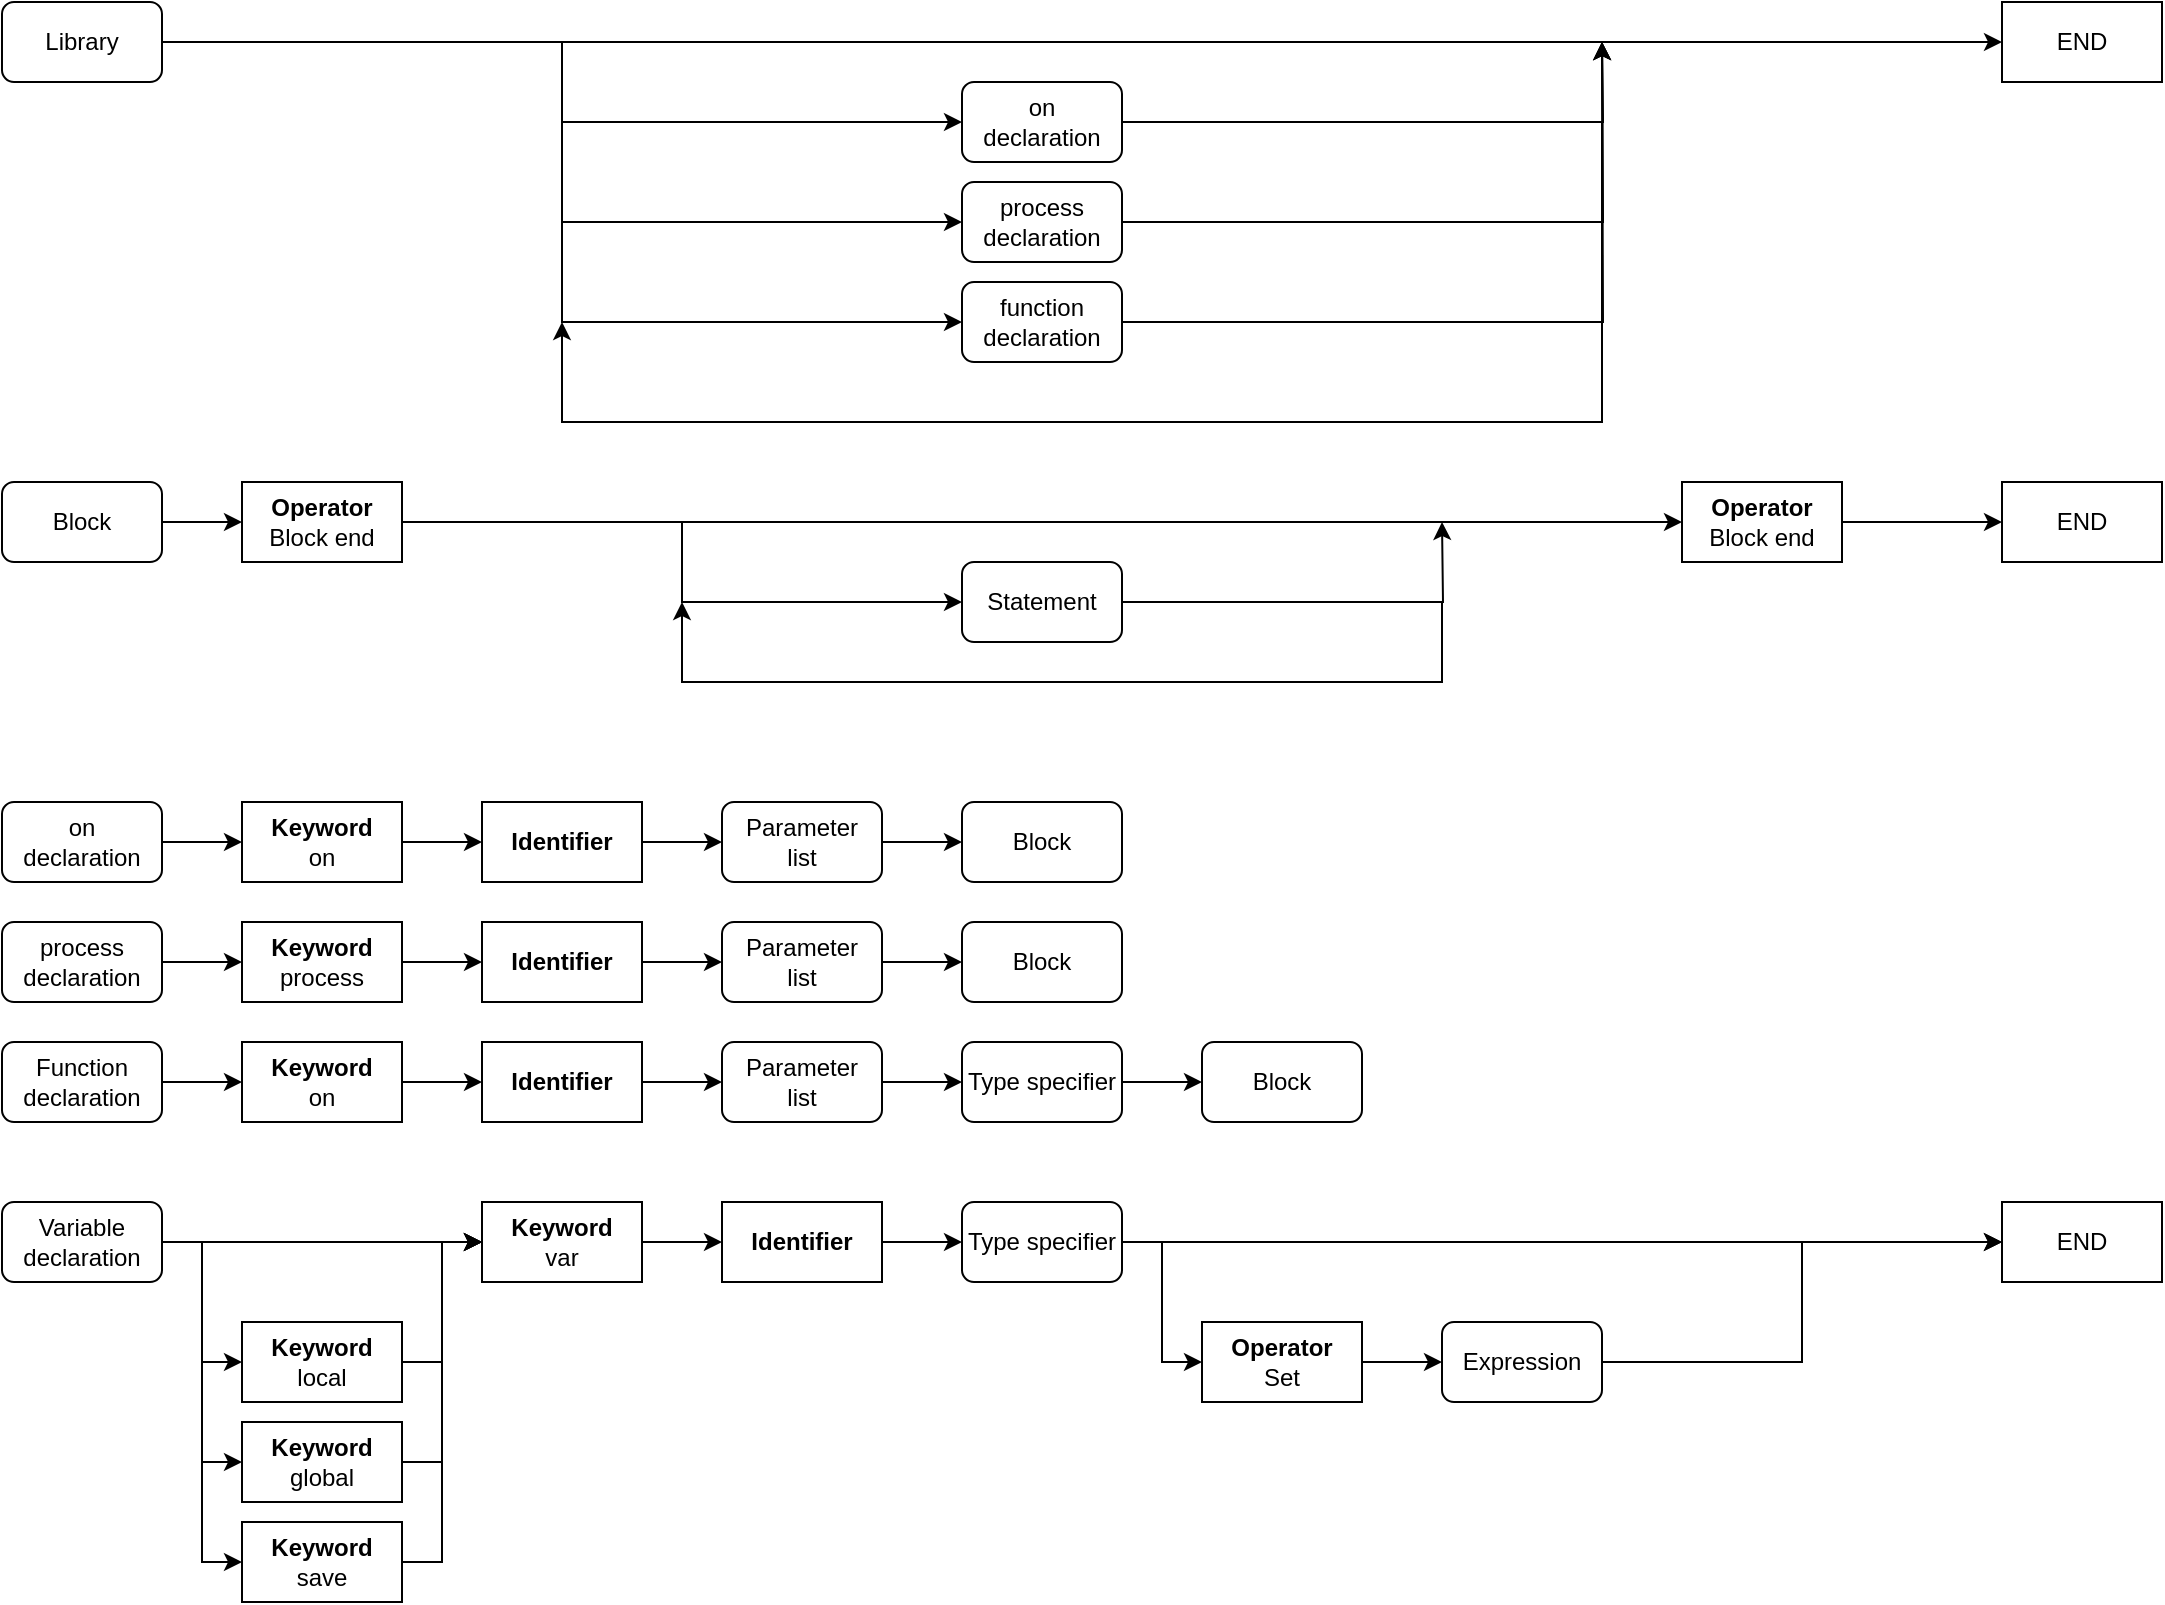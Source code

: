 <mxfile version="14.5.6" type="github"><diagram id="WaGZ0EOCiviU_eJ5AUI1" name="Page-1"><mxGraphModel dx="1231" dy="707" grid="1" gridSize="10" guides="1" tooltips="1" connect="1" arrows="1" fold="1" page="1" pageScale="1" pageWidth="1169" pageHeight="827" math="0" shadow="0"><root><mxCell id="0"/><mxCell id="1" parent="0"/><mxCell id="sH1_CeJIT8sASiw-qS2--2" style="edgeStyle=orthogonalEdgeStyle;rounded=0;orthogonalLoop=1;jettySize=auto;html=1;entryX=0;entryY=0.5;entryDx=0;entryDy=0;" edge="1" parent="1" source="sH1_CeJIT8sASiw-qS2--1" target="sH1_CeJIT8sASiw-qS2--4"><mxGeometry relative="1" as="geometry"><mxPoint x="850" y="60" as="targetPoint"/><Array as="points"><mxPoint x="350" y="60"/><mxPoint x="350" y="60"/></Array></mxGeometry></mxCell><mxCell id="sH1_CeJIT8sASiw-qS2--8" style="edgeStyle=orthogonalEdgeStyle;rounded=0;orthogonalLoop=1;jettySize=auto;html=1;entryX=0;entryY=0.5;entryDx=0;entryDy=0;" edge="1" parent="1" source="sH1_CeJIT8sASiw-qS2--1" target="sH1_CeJIT8sASiw-qS2--6"><mxGeometry relative="1" as="geometry"><Array as="points"><mxPoint x="320" y="60"/><mxPoint x="320" y="100"/></Array></mxGeometry></mxCell><mxCell id="sH1_CeJIT8sASiw-qS2--11" style="edgeStyle=orthogonalEdgeStyle;rounded=0;orthogonalLoop=1;jettySize=auto;html=1;entryX=0;entryY=0.5;entryDx=0;entryDy=0;" edge="1" parent="1" source="sH1_CeJIT8sASiw-qS2--1" target="sH1_CeJIT8sASiw-qS2--10"><mxGeometry relative="1" as="geometry"><Array as="points"><mxPoint x="320" y="60"/><mxPoint x="320" y="150"/></Array></mxGeometry></mxCell><mxCell id="sH1_CeJIT8sASiw-qS2--15" style="edgeStyle=orthogonalEdgeStyle;rounded=0;orthogonalLoop=1;jettySize=auto;html=1;entryX=0;entryY=0.5;entryDx=0;entryDy=0;" edge="1" parent="1" source="sH1_CeJIT8sASiw-qS2--1" target="sH1_CeJIT8sASiw-qS2--14"><mxGeometry relative="1" as="geometry"/></mxCell><mxCell id="sH1_CeJIT8sASiw-qS2--1" value="Library" style="rounded=1;whiteSpace=wrap;html=1;" vertex="1" parent="1"><mxGeometry x="40" y="40" width="80" height="40" as="geometry"/></mxCell><mxCell id="sH1_CeJIT8sASiw-qS2--4" value="END" style="rounded=0;whiteSpace=wrap;html=1;" vertex="1" parent="1"><mxGeometry x="1040" y="40" width="80" height="40" as="geometry"/></mxCell><mxCell id="sH1_CeJIT8sASiw-qS2--9" style="edgeStyle=orthogonalEdgeStyle;rounded=0;orthogonalLoop=1;jettySize=auto;html=1;" edge="1" parent="1" source="sH1_CeJIT8sASiw-qS2--6"><mxGeometry relative="1" as="geometry"><mxPoint x="840" y="60" as="targetPoint"/></mxGeometry></mxCell><mxCell id="sH1_CeJIT8sASiw-qS2--30" style="edgeStyle=orthogonalEdgeStyle;rounded=0;orthogonalLoop=1;jettySize=auto;html=1;" edge="1" parent="1" source="sH1_CeJIT8sASiw-qS2--6"><mxGeometry relative="1" as="geometry"><mxPoint x="320" y="200" as="targetPoint"/><Array as="points"><mxPoint x="840" y="100"/><mxPoint x="840" y="250"/></Array></mxGeometry></mxCell><mxCell id="sH1_CeJIT8sASiw-qS2--6" value="on&lt;br&gt;declaration" style="rounded=1;whiteSpace=wrap;html=1;" vertex="1" parent="1"><mxGeometry x="520" y="80" width="80" height="40" as="geometry"/></mxCell><mxCell id="sH1_CeJIT8sASiw-qS2--12" style="edgeStyle=orthogonalEdgeStyle;rounded=0;orthogonalLoop=1;jettySize=auto;html=1;" edge="1" parent="1" source="sH1_CeJIT8sASiw-qS2--10"><mxGeometry relative="1" as="geometry"><mxPoint x="840" y="60" as="targetPoint"/></mxGeometry></mxCell><mxCell id="sH1_CeJIT8sASiw-qS2--10" value="process&lt;br&gt;declaration" style="rounded=1;whiteSpace=wrap;html=1;" vertex="1" parent="1"><mxGeometry x="520" y="130" width="80" height="40" as="geometry"/></mxCell><mxCell id="sH1_CeJIT8sASiw-qS2--16" style="edgeStyle=orthogonalEdgeStyle;rounded=0;orthogonalLoop=1;jettySize=auto;html=1;" edge="1" parent="1" source="sH1_CeJIT8sASiw-qS2--14"><mxGeometry relative="1" as="geometry"><mxPoint x="840" y="60" as="targetPoint"/></mxGeometry></mxCell><mxCell id="sH1_CeJIT8sASiw-qS2--14" value="function&lt;br&gt;declaration" style="rounded=1;whiteSpace=wrap;html=1;" vertex="1" parent="1"><mxGeometry x="520" y="180" width="80" height="40" as="geometry"/></mxCell><mxCell id="sH1_CeJIT8sASiw-qS2--24" style="edgeStyle=orthogonalEdgeStyle;rounded=0;orthogonalLoop=1;jettySize=auto;html=1;entryX=0;entryY=0.5;entryDx=0;entryDy=0;" edge="1" parent="1" source="sH1_CeJIT8sASiw-qS2--20" target="sH1_CeJIT8sASiw-qS2--23"><mxGeometry relative="1" as="geometry"/></mxCell><mxCell id="sH1_CeJIT8sASiw-qS2--20" value="Block" style="rounded=1;whiteSpace=wrap;html=1;" vertex="1" parent="1"><mxGeometry x="40" y="280" width="80" height="40" as="geometry"/></mxCell><mxCell id="sH1_CeJIT8sASiw-qS2--84" style="edgeStyle=orthogonalEdgeStyle;rounded=0;orthogonalLoop=1;jettySize=auto;html=1;" edge="1" parent="1" source="sH1_CeJIT8sASiw-qS2--22"><mxGeometry relative="1" as="geometry"><mxPoint x="1040" y="300" as="targetPoint"/></mxGeometry></mxCell><mxCell id="sH1_CeJIT8sASiw-qS2--22" value="&lt;b&gt;Operator&lt;br&gt;&lt;/b&gt;Block end&lt;br&gt;&lt;b&gt;&lt;/b&gt;" style="rounded=0;whiteSpace=wrap;html=1;" vertex="1" parent="1"><mxGeometry x="880" y="280" width="80" height="40" as="geometry"/></mxCell><mxCell id="sH1_CeJIT8sASiw-qS2--25" style="edgeStyle=orthogonalEdgeStyle;rounded=0;orthogonalLoop=1;jettySize=auto;html=1;entryX=0;entryY=0.5;entryDx=0;entryDy=0;" edge="1" parent="1" source="sH1_CeJIT8sASiw-qS2--23" target="sH1_CeJIT8sASiw-qS2--22"><mxGeometry relative="1" as="geometry"/></mxCell><mxCell id="sH1_CeJIT8sASiw-qS2--27" style="edgeStyle=orthogonalEdgeStyle;rounded=0;orthogonalLoop=1;jettySize=auto;html=1;entryX=0;entryY=0.5;entryDx=0;entryDy=0;" edge="1" parent="1" source="sH1_CeJIT8sASiw-qS2--23" target="sH1_CeJIT8sASiw-qS2--26"><mxGeometry relative="1" as="geometry"/></mxCell><mxCell id="sH1_CeJIT8sASiw-qS2--23" value="&lt;b&gt;Operator&lt;br&gt;&lt;/b&gt;Block end" style="rounded=0;whiteSpace=wrap;html=1;" vertex="1" parent="1"><mxGeometry x="160" y="280" width="80" height="40" as="geometry"/></mxCell><mxCell id="sH1_CeJIT8sASiw-qS2--31" style="edgeStyle=orthogonalEdgeStyle;rounded=0;orthogonalLoop=1;jettySize=auto;html=1;" edge="1" parent="1" source="sH1_CeJIT8sASiw-qS2--26"><mxGeometry relative="1" as="geometry"><mxPoint x="760.0" y="300" as="targetPoint"/></mxGeometry></mxCell><mxCell id="sH1_CeJIT8sASiw-qS2--32" style="edgeStyle=orthogonalEdgeStyle;rounded=0;orthogonalLoop=1;jettySize=auto;html=1;" edge="1" parent="1" source="sH1_CeJIT8sASiw-qS2--26"><mxGeometry relative="1" as="geometry"><mxPoint x="380" y="340" as="targetPoint"/><Array as="points"><mxPoint x="760" y="340"/><mxPoint x="760" y="380"/></Array></mxGeometry></mxCell><mxCell id="sH1_CeJIT8sASiw-qS2--26" value="Statement" style="rounded=1;whiteSpace=wrap;html=1;" vertex="1" parent="1"><mxGeometry x="520" y="320" width="80" height="40" as="geometry"/></mxCell><mxCell id="sH1_CeJIT8sASiw-qS2--35" style="edgeStyle=orthogonalEdgeStyle;rounded=0;orthogonalLoop=1;jettySize=auto;html=1;entryX=0;entryY=0.5;entryDx=0;entryDy=0;" edge="1" parent="1" source="sH1_CeJIT8sASiw-qS2--33" target="sH1_CeJIT8sASiw-qS2--34"><mxGeometry relative="1" as="geometry"/></mxCell><mxCell id="sH1_CeJIT8sASiw-qS2--33" value="on&lt;br&gt;declaration" style="rounded=1;whiteSpace=wrap;html=1;" vertex="1" parent="1"><mxGeometry x="40" y="440" width="80" height="40" as="geometry"/></mxCell><mxCell id="sH1_CeJIT8sASiw-qS2--37" style="edgeStyle=orthogonalEdgeStyle;rounded=0;orthogonalLoop=1;jettySize=auto;html=1;entryX=0;entryY=0.5;entryDx=0;entryDy=0;" edge="1" parent="1" source="sH1_CeJIT8sASiw-qS2--34" target="sH1_CeJIT8sASiw-qS2--36"><mxGeometry relative="1" as="geometry"/></mxCell><mxCell id="sH1_CeJIT8sASiw-qS2--34" value="&lt;b&gt;Keyword&lt;br&gt;&lt;/b&gt;on&lt;br&gt;&lt;b&gt;&lt;/b&gt;" style="rounded=0;whiteSpace=wrap;html=1;" vertex="1" parent="1"><mxGeometry x="160" y="440" width="80" height="40" as="geometry"/></mxCell><mxCell id="sH1_CeJIT8sASiw-qS2--40" style="edgeStyle=orthogonalEdgeStyle;rounded=0;orthogonalLoop=1;jettySize=auto;html=1;entryX=0;entryY=0.5;entryDx=0;entryDy=0;" edge="1" parent="1" source="sH1_CeJIT8sASiw-qS2--36" target="sH1_CeJIT8sASiw-qS2--39"><mxGeometry relative="1" as="geometry"/></mxCell><mxCell id="sH1_CeJIT8sASiw-qS2--36" value="&lt;b&gt;Identifier&lt;/b&gt;" style="rounded=0;whiteSpace=wrap;html=1;" vertex="1" parent="1"><mxGeometry x="280" y="440" width="80" height="40" as="geometry"/></mxCell><mxCell id="sH1_CeJIT8sASiw-qS2--42" style="edgeStyle=orthogonalEdgeStyle;rounded=0;orthogonalLoop=1;jettySize=auto;html=1;entryX=0;entryY=0.5;entryDx=0;entryDy=0;" edge="1" parent="1" source="sH1_CeJIT8sASiw-qS2--39" target="sH1_CeJIT8sASiw-qS2--41"><mxGeometry relative="1" as="geometry"/></mxCell><mxCell id="sH1_CeJIT8sASiw-qS2--39" value="Parameter&lt;br&gt;list" style="rounded=1;whiteSpace=wrap;html=1;" vertex="1" parent="1"><mxGeometry x="400" y="440" width="80" height="40" as="geometry"/></mxCell><mxCell id="sH1_CeJIT8sASiw-qS2--41" value="Block" style="rounded=1;whiteSpace=wrap;html=1;" vertex="1" parent="1"><mxGeometry x="520" y="440" width="80" height="40" as="geometry"/></mxCell><mxCell id="sH1_CeJIT8sASiw-qS2--53" style="edgeStyle=orthogonalEdgeStyle;rounded=0;orthogonalLoop=1;jettySize=auto;html=1;entryX=0;entryY=0.5;entryDx=0;entryDy=0;" edge="1" parent="1" source="sH1_CeJIT8sASiw-qS2--43" target="sH1_CeJIT8sASiw-qS2--44"><mxGeometry relative="1" as="geometry"/></mxCell><mxCell id="sH1_CeJIT8sASiw-qS2--43" value="process&lt;br&gt;declaration" style="rounded=1;whiteSpace=wrap;html=1;" vertex="1" parent="1"><mxGeometry x="40" y="500" width="80" height="40" as="geometry"/></mxCell><mxCell id="sH1_CeJIT8sASiw-qS2--54" style="edgeStyle=orthogonalEdgeStyle;rounded=0;orthogonalLoop=1;jettySize=auto;html=1;entryX=0;entryY=0.5;entryDx=0;entryDy=0;" edge="1" parent="1" source="sH1_CeJIT8sASiw-qS2--44" target="sH1_CeJIT8sASiw-qS2--45"><mxGeometry relative="1" as="geometry"/></mxCell><mxCell id="sH1_CeJIT8sASiw-qS2--44" value="&lt;b&gt;Keyword&lt;br&gt;&lt;/b&gt;process&lt;br&gt;&lt;b&gt;&lt;/b&gt;" style="rounded=0;whiteSpace=wrap;html=1;" vertex="1" parent="1"><mxGeometry x="160" y="500" width="80" height="40" as="geometry"/></mxCell><mxCell id="sH1_CeJIT8sASiw-qS2--56" style="edgeStyle=orthogonalEdgeStyle;rounded=0;orthogonalLoop=1;jettySize=auto;html=1;entryX=0;entryY=0.5;entryDx=0;entryDy=0;" edge="1" parent="1" source="sH1_CeJIT8sASiw-qS2--45" target="sH1_CeJIT8sASiw-qS2--46"><mxGeometry relative="1" as="geometry"/></mxCell><mxCell id="sH1_CeJIT8sASiw-qS2--45" value="&lt;b&gt;Identifier&lt;/b&gt;" style="rounded=0;whiteSpace=wrap;html=1;" vertex="1" parent="1"><mxGeometry x="280" y="500" width="80" height="40" as="geometry"/></mxCell><mxCell id="sH1_CeJIT8sASiw-qS2--57" style="edgeStyle=orthogonalEdgeStyle;rounded=0;orthogonalLoop=1;jettySize=auto;html=1;entryX=0;entryY=0.5;entryDx=0;entryDy=0;" edge="1" parent="1" source="sH1_CeJIT8sASiw-qS2--46" target="sH1_CeJIT8sASiw-qS2--47"><mxGeometry relative="1" as="geometry"/></mxCell><mxCell id="sH1_CeJIT8sASiw-qS2--46" value="Parameter&lt;br&gt;list" style="rounded=1;whiteSpace=wrap;html=1;" vertex="1" parent="1"><mxGeometry x="400" y="500" width="80" height="40" as="geometry"/></mxCell><mxCell id="sH1_CeJIT8sASiw-qS2--47" value="Block" style="rounded=1;whiteSpace=wrap;html=1;" vertex="1" parent="1"><mxGeometry x="520" y="500" width="80" height="40" as="geometry"/></mxCell><mxCell id="sH1_CeJIT8sASiw-qS2--60" style="edgeStyle=orthogonalEdgeStyle;rounded=0;orthogonalLoop=1;jettySize=auto;html=1;entryX=0;entryY=0.5;entryDx=0;entryDy=0;" edge="1" parent="1" source="sH1_CeJIT8sASiw-qS2--48" target="sH1_CeJIT8sASiw-qS2--49"><mxGeometry relative="1" as="geometry"/></mxCell><mxCell id="sH1_CeJIT8sASiw-qS2--48" value="Function&lt;br&gt;declaration" style="rounded=1;whiteSpace=wrap;html=1;" vertex="1" parent="1"><mxGeometry x="40" y="560" width="80" height="40" as="geometry"/></mxCell><mxCell id="sH1_CeJIT8sASiw-qS2--61" style="edgeStyle=orthogonalEdgeStyle;rounded=0;orthogonalLoop=1;jettySize=auto;html=1;entryX=0;entryY=0.5;entryDx=0;entryDy=0;" edge="1" parent="1" source="sH1_CeJIT8sASiw-qS2--49" target="sH1_CeJIT8sASiw-qS2--50"><mxGeometry relative="1" as="geometry"/></mxCell><mxCell id="sH1_CeJIT8sASiw-qS2--49" value="&lt;b&gt;Keyword&lt;br&gt;&lt;/b&gt;on&lt;br&gt;&lt;b&gt;&lt;/b&gt;" style="rounded=0;whiteSpace=wrap;html=1;" vertex="1" parent="1"><mxGeometry x="160" y="560" width="80" height="40" as="geometry"/></mxCell><mxCell id="sH1_CeJIT8sASiw-qS2--62" style="edgeStyle=orthogonalEdgeStyle;rounded=0;orthogonalLoop=1;jettySize=auto;html=1;entryX=0;entryY=0.5;entryDx=0;entryDy=0;" edge="1" parent="1" source="sH1_CeJIT8sASiw-qS2--50" target="sH1_CeJIT8sASiw-qS2--51"><mxGeometry relative="1" as="geometry"/></mxCell><mxCell id="sH1_CeJIT8sASiw-qS2--50" value="&lt;b&gt;Identifier&lt;/b&gt;" style="rounded=0;whiteSpace=wrap;html=1;" vertex="1" parent="1"><mxGeometry x="280" y="560" width="80" height="40" as="geometry"/></mxCell><mxCell id="sH1_CeJIT8sASiw-qS2--59" style="edgeStyle=orthogonalEdgeStyle;rounded=0;orthogonalLoop=1;jettySize=auto;html=1;entryX=0;entryY=0.5;entryDx=0;entryDy=0;" edge="1" parent="1" source="sH1_CeJIT8sASiw-qS2--51" target="sH1_CeJIT8sASiw-qS2--58"><mxGeometry relative="1" as="geometry"/></mxCell><mxCell id="sH1_CeJIT8sASiw-qS2--51" value="Parameter&lt;br&gt;list" style="rounded=1;whiteSpace=wrap;html=1;" vertex="1" parent="1"><mxGeometry x="400" y="560" width="80" height="40" as="geometry"/></mxCell><mxCell id="sH1_CeJIT8sASiw-qS2--52" value="Block" style="rounded=1;whiteSpace=wrap;html=1;" vertex="1" parent="1"><mxGeometry x="640" y="560" width="80" height="40" as="geometry"/></mxCell><mxCell id="sH1_CeJIT8sASiw-qS2--63" style="edgeStyle=orthogonalEdgeStyle;rounded=0;orthogonalLoop=1;jettySize=auto;html=1;entryX=0;entryY=0.5;entryDx=0;entryDy=0;" edge="1" parent="1" source="sH1_CeJIT8sASiw-qS2--58" target="sH1_CeJIT8sASiw-qS2--52"><mxGeometry relative="1" as="geometry"/></mxCell><mxCell id="sH1_CeJIT8sASiw-qS2--58" value="Type specifier" style="rounded=1;whiteSpace=wrap;html=1;" vertex="1" parent="1"><mxGeometry x="520" y="560" width="80" height="40" as="geometry"/></mxCell><mxCell id="sH1_CeJIT8sASiw-qS2--70" style="edgeStyle=orthogonalEdgeStyle;rounded=0;orthogonalLoop=1;jettySize=auto;html=1;entryX=0;entryY=0.5;entryDx=0;entryDy=0;" edge="1" parent="1" source="sH1_CeJIT8sASiw-qS2--64" target="sH1_CeJIT8sASiw-qS2--65"><mxGeometry relative="1" as="geometry"/></mxCell><mxCell id="sH1_CeJIT8sASiw-qS2--71" style="edgeStyle=orthogonalEdgeStyle;rounded=0;orthogonalLoop=1;jettySize=auto;html=1;entryX=0;entryY=0.5;entryDx=0;entryDy=0;" edge="1" parent="1" source="sH1_CeJIT8sASiw-qS2--64" target="sH1_CeJIT8sASiw-qS2--67"><mxGeometry relative="1" as="geometry"/></mxCell><mxCell id="sH1_CeJIT8sASiw-qS2--72" style="edgeStyle=orthogonalEdgeStyle;rounded=0;orthogonalLoop=1;jettySize=auto;html=1;entryX=0;entryY=0.5;entryDx=0;entryDy=0;" edge="1" parent="1" source="sH1_CeJIT8sASiw-qS2--64" target="sH1_CeJIT8sASiw-qS2--68"><mxGeometry relative="1" as="geometry"/></mxCell><mxCell id="sH1_CeJIT8sASiw-qS2--73" style="edgeStyle=orthogonalEdgeStyle;rounded=0;orthogonalLoop=1;jettySize=auto;html=1;entryX=0;entryY=0.5;entryDx=0;entryDy=0;" edge="1" parent="1" source="sH1_CeJIT8sASiw-qS2--64" target="sH1_CeJIT8sASiw-qS2--69"><mxGeometry relative="1" as="geometry"/></mxCell><mxCell id="sH1_CeJIT8sASiw-qS2--64" value="Variable&lt;br&gt;declaration" style="rounded=1;whiteSpace=wrap;html=1;" vertex="1" parent="1"><mxGeometry x="40" y="640" width="80" height="40" as="geometry"/></mxCell><mxCell id="sH1_CeJIT8sASiw-qS2--78" style="edgeStyle=orthogonalEdgeStyle;rounded=0;orthogonalLoop=1;jettySize=auto;html=1;entryX=0;entryY=0.5;entryDx=0;entryDy=0;" edge="1" parent="1" source="sH1_CeJIT8sASiw-qS2--65" target="sH1_CeJIT8sASiw-qS2--77"><mxGeometry relative="1" as="geometry"/></mxCell><mxCell id="sH1_CeJIT8sASiw-qS2--65" value="&lt;b&gt;Keyword&lt;br&gt;&lt;/b&gt;var&lt;br&gt;&lt;b&gt;&lt;/b&gt;" style="rounded=0;whiteSpace=wrap;html=1;" vertex="1" parent="1"><mxGeometry x="280" y="640" width="80" height="40" as="geometry"/></mxCell><mxCell id="sH1_CeJIT8sASiw-qS2--75" style="edgeStyle=orthogonalEdgeStyle;rounded=0;orthogonalLoop=1;jettySize=auto;html=1;entryX=0;entryY=0.5;entryDx=0;entryDy=0;" edge="1" parent="1" source="sH1_CeJIT8sASiw-qS2--67" target="sH1_CeJIT8sASiw-qS2--65"><mxGeometry relative="1" as="geometry"/></mxCell><mxCell id="sH1_CeJIT8sASiw-qS2--67" value="&lt;b&gt;Keyword&lt;br&gt;&lt;/b&gt;local" style="rounded=0;whiteSpace=wrap;html=1;" vertex="1" parent="1"><mxGeometry x="160" y="700" width="80" height="40" as="geometry"/></mxCell><mxCell id="sH1_CeJIT8sASiw-qS2--76" style="edgeStyle=orthogonalEdgeStyle;rounded=0;orthogonalLoop=1;jettySize=auto;html=1;entryX=0;entryY=0.5;entryDx=0;entryDy=0;" edge="1" parent="1" source="sH1_CeJIT8sASiw-qS2--68" target="sH1_CeJIT8sASiw-qS2--65"><mxGeometry relative="1" as="geometry"/></mxCell><mxCell id="sH1_CeJIT8sASiw-qS2--68" value="&lt;b&gt;Keyword&lt;br&gt;&lt;/b&gt;global&lt;br&gt;&lt;b&gt;&lt;/b&gt;" style="rounded=0;whiteSpace=wrap;html=1;" vertex="1" parent="1"><mxGeometry x="160" y="750" width="80" height="40" as="geometry"/></mxCell><mxCell id="sH1_CeJIT8sASiw-qS2--74" style="edgeStyle=orthogonalEdgeStyle;rounded=0;orthogonalLoop=1;jettySize=auto;html=1;entryX=0;entryY=0.5;entryDx=0;entryDy=0;" edge="1" parent="1" source="sH1_CeJIT8sASiw-qS2--69" target="sH1_CeJIT8sASiw-qS2--65"><mxGeometry relative="1" as="geometry"/></mxCell><mxCell id="sH1_CeJIT8sASiw-qS2--69" value="&lt;b&gt;Keyword&lt;br&gt;&lt;/b&gt;save&lt;br&gt;&lt;b&gt;&lt;/b&gt;" style="rounded=0;whiteSpace=wrap;html=1;" vertex="1" parent="1"><mxGeometry x="160" y="800" width="80" height="40" as="geometry"/></mxCell><mxCell id="sH1_CeJIT8sASiw-qS2--80" style="edgeStyle=orthogonalEdgeStyle;rounded=0;orthogonalLoop=1;jettySize=auto;html=1;entryX=0;entryY=0.5;entryDx=0;entryDy=0;" edge="1" parent="1" source="sH1_CeJIT8sASiw-qS2--77" target="sH1_CeJIT8sASiw-qS2--79"><mxGeometry relative="1" as="geometry"/></mxCell><mxCell id="sH1_CeJIT8sASiw-qS2--77" value="&lt;b&gt;Identifier&lt;/b&gt;" style="rounded=0;whiteSpace=wrap;html=1;" vertex="1" parent="1"><mxGeometry x="400" y="640" width="80" height="40" as="geometry"/></mxCell><mxCell id="sH1_CeJIT8sASiw-qS2--82" style="edgeStyle=orthogonalEdgeStyle;rounded=0;orthogonalLoop=1;jettySize=auto;html=1;entryX=0;entryY=0.5;entryDx=0;entryDy=0;" edge="1" parent="1" source="sH1_CeJIT8sASiw-qS2--79" target="sH1_CeJIT8sASiw-qS2--81"><mxGeometry relative="1" as="geometry"/></mxCell><mxCell id="sH1_CeJIT8sASiw-qS2--90" style="edgeStyle=orthogonalEdgeStyle;rounded=0;orthogonalLoop=1;jettySize=auto;html=1;entryX=0;entryY=0.5;entryDx=0;entryDy=0;" edge="1" parent="1" source="sH1_CeJIT8sASiw-qS2--79" target="sH1_CeJIT8sASiw-qS2--86"><mxGeometry relative="1" as="geometry"/></mxCell><mxCell id="sH1_CeJIT8sASiw-qS2--79" value="Type specifier" style="rounded=1;whiteSpace=wrap;html=1;" vertex="1" parent="1"><mxGeometry x="520" y="640" width="80" height="40" as="geometry"/></mxCell><mxCell id="sH1_CeJIT8sASiw-qS2--88" style="edgeStyle=orthogonalEdgeStyle;rounded=0;orthogonalLoop=1;jettySize=auto;html=1;entryX=0;entryY=0.5;entryDx=0;entryDy=0;" edge="1" parent="1" source="sH1_CeJIT8sASiw-qS2--81" target="sH1_CeJIT8sASiw-qS2--87"><mxGeometry relative="1" as="geometry"/></mxCell><mxCell id="sH1_CeJIT8sASiw-qS2--81" value="&lt;b&gt;Operator&lt;br&gt;&lt;/b&gt;Set&lt;br&gt;&lt;b&gt;&lt;/b&gt;" style="rounded=0;whiteSpace=wrap;html=1;" vertex="1" parent="1"><mxGeometry x="640" y="700" width="80" height="40" as="geometry"/></mxCell><mxCell id="sH1_CeJIT8sASiw-qS2--85" value="END" style="rounded=0;whiteSpace=wrap;html=1;" vertex="1" parent="1"><mxGeometry x="1040" y="280" width="80" height="40" as="geometry"/></mxCell><mxCell id="sH1_CeJIT8sASiw-qS2--86" value="END" style="rounded=0;whiteSpace=wrap;html=1;" vertex="1" parent="1"><mxGeometry x="1040" y="640" width="80" height="40" as="geometry"/></mxCell><mxCell id="sH1_CeJIT8sASiw-qS2--89" style="edgeStyle=orthogonalEdgeStyle;rounded=0;orthogonalLoop=1;jettySize=auto;html=1;entryX=0;entryY=0.5;entryDx=0;entryDy=0;" edge="1" parent="1" source="sH1_CeJIT8sASiw-qS2--87" target="sH1_CeJIT8sASiw-qS2--86"><mxGeometry relative="1" as="geometry"/></mxCell><mxCell id="sH1_CeJIT8sASiw-qS2--87" value="Expression" style="rounded=1;whiteSpace=wrap;html=1;" vertex="1" parent="1"><mxGeometry x="760" y="700" width="80" height="40" as="geometry"/></mxCell></root></mxGraphModel></diagram></mxfile>